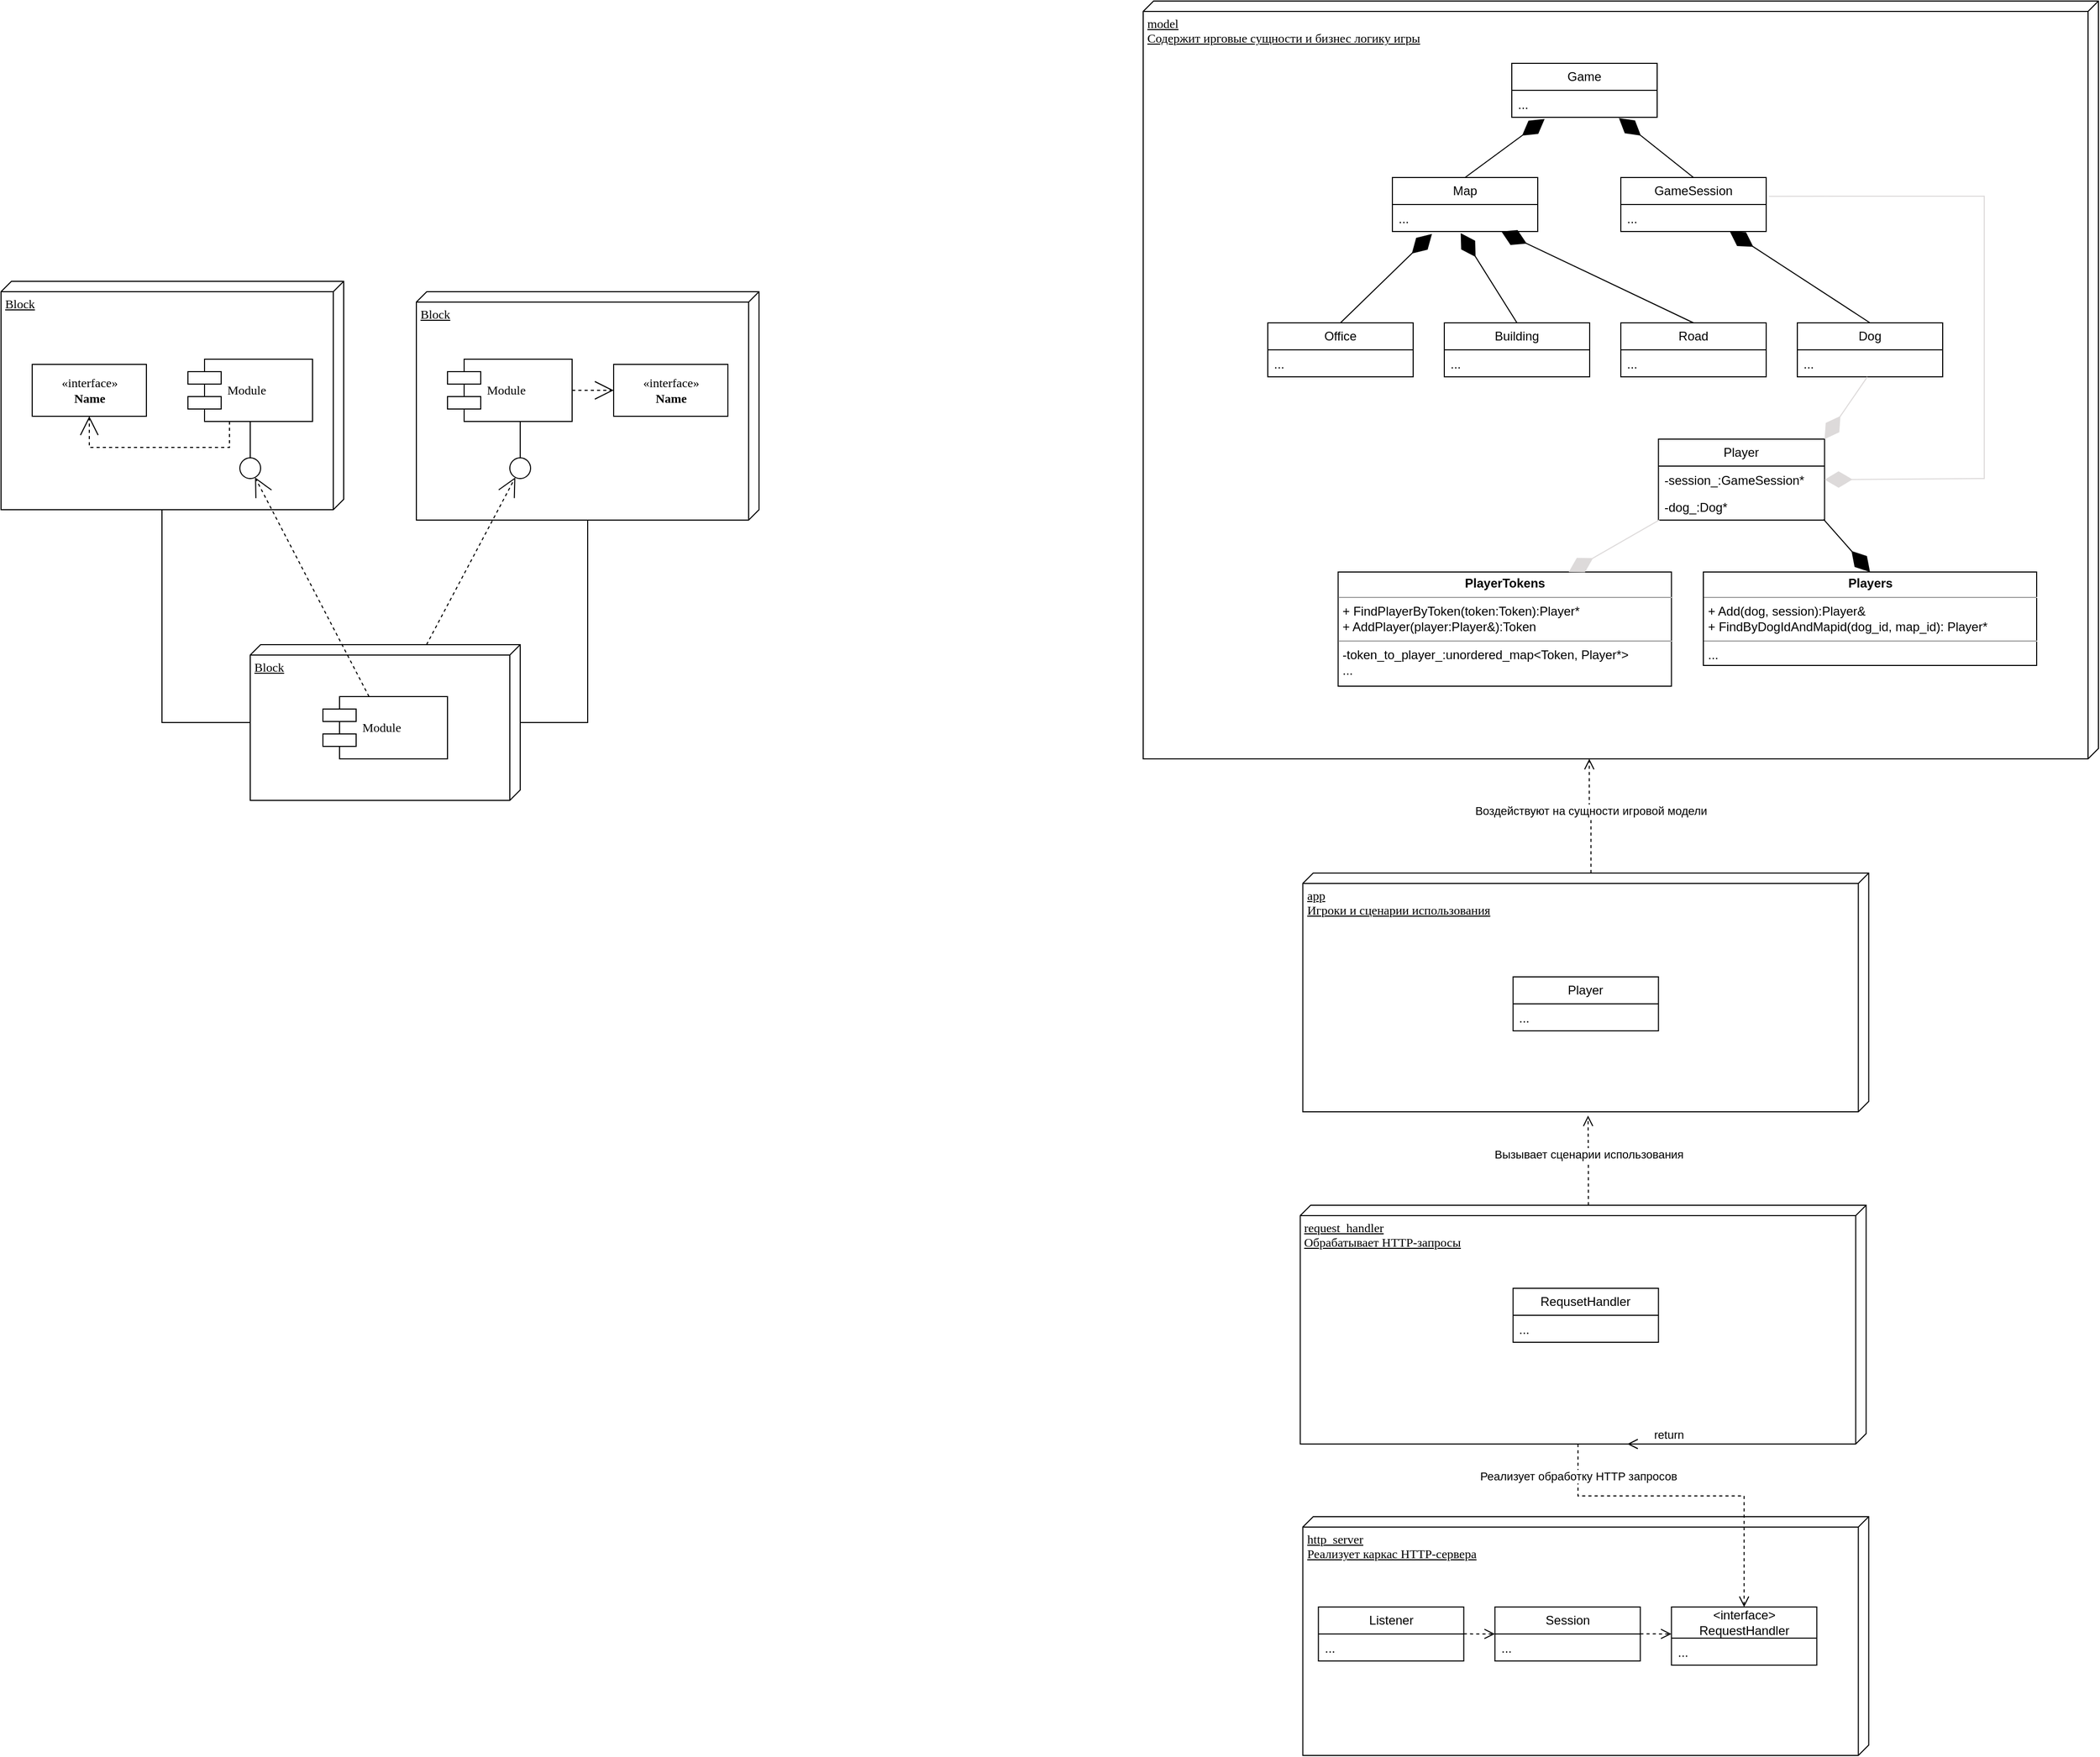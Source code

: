 <mxfile version="21.4.0" type="device">
  <diagram name="Page-1" id="5f0bae14-7c28-e335-631c-24af17079c00">
    <mxGraphModel dx="2926" dy="1272" grid="1" gridSize="10" guides="1" tooltips="1" connect="1" arrows="1" fold="1" page="1" pageScale="1" pageWidth="1100" pageHeight="850" background="none" math="0" shadow="0">
      <root>
        <mxCell id="0" />
        <mxCell id="1" parent="0" />
        <mxCell id="39150e848f15840c-1" value="Block" style="verticalAlign=top;align=left;spacingTop=8;spacingLeft=2;spacingRight=12;shape=cube;size=10;direction=south;fontStyle=4;html=1;rounded=0;shadow=0;comic=0;labelBackgroundColor=none;strokeWidth=1;fontFamily=Verdana;fontSize=12" parent="1" vertex="1">
          <mxGeometry x="-1160" y="340" width="330" height="220" as="geometry" />
        </mxCell>
        <mxCell id="39150e848f15840c-2" value="Block" style="verticalAlign=top;align=left;spacingTop=8;spacingLeft=2;spacingRight=12;shape=cube;size=10;direction=south;fontStyle=4;html=1;rounded=0;shadow=0;comic=0;labelBackgroundColor=none;strokeWidth=1;fontFamily=Verdana;fontSize=12" parent="1" vertex="1">
          <mxGeometry x="-760" y="350" width="330" height="220" as="geometry" />
        </mxCell>
        <mxCell id="39150e848f15840c-3" value="Block" style="verticalAlign=top;align=left;spacingTop=8;spacingLeft=2;spacingRight=12;shape=cube;size=10;direction=south;fontStyle=4;html=1;rounded=0;shadow=0;comic=0;labelBackgroundColor=none;strokeWidth=1;fontFamily=Verdana;fontSize=12" parent="1" vertex="1">
          <mxGeometry x="-920" y="690" width="260" height="150" as="geometry" />
        </mxCell>
        <mxCell id="39150e848f15840c-4" value="&amp;laquo;interface&amp;raquo;&lt;br&gt;&lt;b&gt;Name&lt;/b&gt;" style="html=1;rounded=0;shadow=0;comic=0;labelBackgroundColor=none;strokeWidth=1;fontFamily=Verdana;fontSize=12;align=center;" parent="1" vertex="1">
          <mxGeometry x="-1130" y="420" width="110" height="50" as="geometry" />
        </mxCell>
        <mxCell id="39150e848f15840c-5" value="Module" style="shape=component;align=left;spacingLeft=36;rounded=0;shadow=0;comic=0;labelBackgroundColor=none;strokeWidth=1;fontFamily=Verdana;fontSize=12;html=1;" parent="1" vertex="1">
          <mxGeometry x="-980" y="415" width="120" height="60" as="geometry" />
        </mxCell>
        <mxCell id="39150e848f15840c-6" value="" style="ellipse;whiteSpace=wrap;html=1;rounded=0;shadow=0;comic=0;labelBackgroundColor=none;strokeWidth=1;fontFamily=Verdana;fontSize=12;align=center;" parent="1" vertex="1">
          <mxGeometry x="-930" y="510" width="20" height="20" as="geometry" />
        </mxCell>
        <mxCell id="39150e848f15840c-7" value="Module" style="shape=component;align=left;spacingLeft=36;rounded=0;shadow=0;comic=0;labelBackgroundColor=none;strokeWidth=1;fontFamily=Verdana;fontSize=12;html=1;" parent="1" vertex="1">
          <mxGeometry x="-730" y="415" width="120" height="60" as="geometry" />
        </mxCell>
        <mxCell id="39150e848f15840c-8" value="&amp;laquo;interface&amp;raquo;&lt;br&gt;&lt;b&gt;Name&lt;/b&gt;" style="html=1;rounded=0;shadow=0;comic=0;labelBackgroundColor=none;strokeWidth=1;fontFamily=Verdana;fontSize=12;align=center;" parent="1" vertex="1">
          <mxGeometry x="-570" y="420" width="110" height="50" as="geometry" />
        </mxCell>
        <mxCell id="39150e848f15840c-9" value="" style="ellipse;whiteSpace=wrap;html=1;rounded=0;shadow=0;comic=0;labelBackgroundColor=none;strokeWidth=1;fontFamily=Verdana;fontSize=12;align=center;" parent="1" vertex="1">
          <mxGeometry x="-670" y="510" width="20" height="20" as="geometry" />
        </mxCell>
        <mxCell id="39150e848f15840c-10" value="Module" style="shape=component;align=left;spacingLeft=36;rounded=0;shadow=0;comic=0;labelBackgroundColor=none;strokeWidth=1;fontFamily=Verdana;fontSize=12;html=1;" parent="1" vertex="1">
          <mxGeometry x="-850" y="740" width="120" height="60" as="geometry" />
        </mxCell>
        <mxCell id="39150e848f15840c-11" style="edgeStyle=none;rounded=0;html=1;dashed=1;labelBackgroundColor=none;startArrow=none;startFill=0;startSize=8;endArrow=open;endFill=0;endSize=16;fontFamily=Verdana;fontSize=12;" parent="1" source="39150e848f15840c-10" target="39150e848f15840c-6" edge="1">
          <mxGeometry relative="1" as="geometry" />
        </mxCell>
        <mxCell id="39150e848f15840c-12" style="edgeStyle=none;rounded=0;html=1;dashed=1;labelBackgroundColor=none;startArrow=none;startFill=0;startSize=8;endArrow=open;endFill=0;endSize=16;fontFamily=Verdana;fontSize=12;" parent="1" source="39150e848f15840c-3" target="39150e848f15840c-9" edge="1">
          <mxGeometry relative="1" as="geometry" />
        </mxCell>
        <mxCell id="39150e848f15840c-13" style="edgeStyle=elbowEdgeStyle;rounded=0;html=1;labelBackgroundColor=none;startArrow=none;startFill=0;startSize=8;endArrow=none;endFill=0;endSize=16;fontFamily=Verdana;fontSize=12;" parent="1" source="39150e848f15840c-9" target="39150e848f15840c-7" edge="1">
          <mxGeometry relative="1" as="geometry" />
        </mxCell>
        <mxCell id="39150e848f15840c-14" style="edgeStyle=elbowEdgeStyle;rounded=0;html=1;labelBackgroundColor=none;startArrow=none;startFill=0;startSize=8;endArrow=none;endFill=0;endSize=16;fontFamily=Verdana;fontSize=12;" parent="1" source="39150e848f15840c-6" target="39150e848f15840c-5" edge="1">
          <mxGeometry relative="1" as="geometry" />
        </mxCell>
        <mxCell id="39150e848f15840c-15" style="edgeStyle=orthogonalEdgeStyle;rounded=0;html=1;labelBackgroundColor=none;startArrow=none;startFill=0;startSize=8;endArrow=open;endFill=0;endSize=16;fontFamily=Verdana;fontSize=12;dashed=1;" parent="1" source="39150e848f15840c-5" target="39150e848f15840c-4" edge="1">
          <mxGeometry relative="1" as="geometry">
            <Array as="points">
              <mxPoint x="-940" y="500" />
              <mxPoint x="-1075" y="500" />
            </Array>
          </mxGeometry>
        </mxCell>
        <mxCell id="39150e848f15840c-16" style="edgeStyle=orthogonalEdgeStyle;rounded=0;html=1;dashed=1;labelBackgroundColor=none;startArrow=none;startFill=0;startSize=8;endArrow=open;endFill=0;endSize=16;fontFamily=Verdana;fontSize=12;" parent="1" source="39150e848f15840c-7" target="39150e848f15840c-8" edge="1">
          <mxGeometry relative="1" as="geometry" />
        </mxCell>
        <mxCell id="39150e848f15840c-17" style="edgeStyle=orthogonalEdgeStyle;rounded=0;html=1;labelBackgroundColor=none;startArrow=none;startFill=0;startSize=8;endArrow=none;endFill=0;endSize=16;fontFamily=Verdana;fontSize=12;" parent="1" source="39150e848f15840c-3" target="39150e848f15840c-2" edge="1">
          <mxGeometry relative="1" as="geometry">
            <Array as="points">
              <mxPoint x="-595" y="765" />
            </Array>
          </mxGeometry>
        </mxCell>
        <mxCell id="39150e848f15840c-18" style="edgeStyle=orthogonalEdgeStyle;rounded=0;html=1;labelBackgroundColor=none;startArrow=none;startFill=0;startSize=8;endArrow=none;endFill=0;endSize=16;fontFamily=Verdana;fontSize=12;" parent="1" source="39150e848f15840c-3" target="39150e848f15840c-1" edge="1">
          <mxGeometry relative="1" as="geometry">
            <Array as="points">
              <mxPoint x="-1005" y="765" />
            </Array>
          </mxGeometry>
        </mxCell>
        <mxCell id="SQ1B-HtEB6s-HyAY4ZvZ-1" value="model&lt;br&gt;Содержит ирговые сущности и бизнес логику игры" style="verticalAlign=top;align=left;spacingTop=8;spacingLeft=2;spacingRight=12;shape=cube;size=10;direction=south;fontStyle=4;html=1;rounded=0;shadow=0;comic=0;labelBackgroundColor=none;strokeWidth=1;fontFamily=Verdana;fontSize=12" parent="1" vertex="1">
          <mxGeometry x="-60" y="70" width="920" height="730" as="geometry" />
        </mxCell>
        <mxCell id="SQ1B-HtEB6s-HyAY4ZvZ-18" value="Game" style="swimlane;fontStyle=0;childLayout=stackLayout;horizontal=1;startSize=26;fillColor=none;horizontalStack=0;resizeParent=1;resizeParentMax=0;resizeLast=0;collapsible=1;marginBottom=0;whiteSpace=wrap;html=1;" parent="1" vertex="1">
          <mxGeometry x="295" y="130" width="140" height="52" as="geometry">
            <mxRectangle x="295" y="130" width="70" height="30" as="alternateBounds" />
          </mxGeometry>
        </mxCell>
        <mxCell id="SQ1B-HtEB6s-HyAY4ZvZ-19" value="..." style="text;strokeColor=none;fillColor=none;align=left;verticalAlign=top;spacingLeft=4;spacingRight=4;overflow=hidden;rotatable=0;points=[[0,0.5],[1,0.5]];portConstraint=eastwest;whiteSpace=wrap;html=1;" parent="SQ1B-HtEB6s-HyAY4ZvZ-18" vertex="1">
          <mxGeometry y="26" width="140" height="26" as="geometry" />
        </mxCell>
        <mxCell id="SQ1B-HtEB6s-HyAY4ZvZ-36" value="Map" style="swimlane;fontStyle=0;childLayout=stackLayout;horizontal=1;startSize=26;fillColor=none;horizontalStack=0;resizeParent=1;resizeParentMax=0;resizeLast=0;collapsible=1;marginBottom=0;whiteSpace=wrap;html=1;" parent="1" vertex="1">
          <mxGeometry x="180" y="240" width="140" height="52" as="geometry">
            <mxRectangle x="295" y="130" width="70" height="30" as="alternateBounds" />
          </mxGeometry>
        </mxCell>
        <mxCell id="SQ1B-HtEB6s-HyAY4ZvZ-37" value="..." style="text;strokeColor=none;fillColor=none;align=left;verticalAlign=top;spacingLeft=4;spacingRight=4;overflow=hidden;rotatable=0;points=[[0,0.5],[1,0.5]];portConstraint=eastwest;whiteSpace=wrap;html=1;" parent="SQ1B-HtEB6s-HyAY4ZvZ-36" vertex="1">
          <mxGeometry y="26" width="140" height="26" as="geometry" />
        </mxCell>
        <mxCell id="SQ1B-HtEB6s-HyAY4ZvZ-39" value="" style="endArrow=diamondThin;endFill=1;endSize=24;html=1;rounded=0;exitX=0.5;exitY=0;exitDx=0;exitDy=0;entryX=0.226;entryY=1.062;entryDx=0;entryDy=0;entryPerimeter=0;" parent="1" source="SQ1B-HtEB6s-HyAY4ZvZ-36" target="SQ1B-HtEB6s-HyAY4ZvZ-19" edge="1">
          <mxGeometry width="160" relative="1" as="geometry">
            <mxPoint x="240" y="220" as="sourcePoint" />
            <mxPoint x="400" y="220" as="targetPoint" />
            <Array as="points" />
          </mxGeometry>
        </mxCell>
        <mxCell id="SQ1B-HtEB6s-HyAY4ZvZ-41" value="GameSession" style="swimlane;fontStyle=0;childLayout=stackLayout;horizontal=1;startSize=26;fillColor=none;horizontalStack=0;resizeParent=1;resizeParentMax=0;resizeLast=0;collapsible=1;marginBottom=0;whiteSpace=wrap;html=1;" parent="1" vertex="1">
          <mxGeometry x="400" y="240" width="140" height="52" as="geometry">
            <mxRectangle x="295" y="130" width="70" height="30" as="alternateBounds" />
          </mxGeometry>
        </mxCell>
        <mxCell id="SQ1B-HtEB6s-HyAY4ZvZ-42" value="..." style="text;strokeColor=none;fillColor=none;align=left;verticalAlign=top;spacingLeft=4;spacingRight=4;overflow=hidden;rotatable=0;points=[[0,0.5],[1,0.5]];portConstraint=eastwest;whiteSpace=wrap;html=1;" parent="SQ1B-HtEB6s-HyAY4ZvZ-41" vertex="1">
          <mxGeometry y="26" width="140" height="26" as="geometry" />
        </mxCell>
        <mxCell id="SQ1B-HtEB6s-HyAY4ZvZ-43" value="" style="endArrow=diamondThin;endFill=1;endSize=24;html=1;rounded=0;exitX=0.5;exitY=0;exitDx=0;exitDy=0;entryX=0.737;entryY=1.031;entryDx=0;entryDy=0;entryPerimeter=0;" parent="1" source="SQ1B-HtEB6s-HyAY4ZvZ-41" target="SQ1B-HtEB6s-HyAY4ZvZ-19" edge="1">
          <mxGeometry width="160" relative="1" as="geometry">
            <mxPoint x="280" y="230" as="sourcePoint" />
            <mxPoint x="440" y="230" as="targetPoint" />
          </mxGeometry>
        </mxCell>
        <mxCell id="SQ1B-HtEB6s-HyAY4ZvZ-45" value="app&lt;br&gt;Игроки и сценарии использования" style="verticalAlign=top;align=left;spacingTop=8;spacingLeft=2;spacingRight=12;shape=cube;size=10;direction=south;fontStyle=4;html=1;rounded=0;shadow=0;comic=0;labelBackgroundColor=none;strokeWidth=1;fontFamily=Verdana;fontSize=12" parent="1" vertex="1">
          <mxGeometry x="93.75" y="910" width="545" height="230" as="geometry" />
        </mxCell>
        <mxCell id="SQ1B-HtEB6s-HyAY4ZvZ-46" value="Player" style="swimlane;fontStyle=0;childLayout=stackLayout;horizontal=1;startSize=26;fillColor=none;horizontalStack=0;resizeParent=1;resizeParentMax=0;resizeLast=0;collapsible=1;marginBottom=0;whiteSpace=wrap;html=1;" parent="1" vertex="1">
          <mxGeometry x="296.25" y="1010" width="140" height="52" as="geometry">
            <mxRectangle x="295" y="130" width="70" height="30" as="alternateBounds" />
          </mxGeometry>
        </mxCell>
        <mxCell id="SQ1B-HtEB6s-HyAY4ZvZ-47" value="..." style="text;strokeColor=none;fillColor=none;align=left;verticalAlign=top;spacingLeft=4;spacingRight=4;overflow=hidden;rotatable=0;points=[[0,0.5],[1,0.5]];portConstraint=eastwest;whiteSpace=wrap;html=1;" parent="SQ1B-HtEB6s-HyAY4ZvZ-46" vertex="1">
          <mxGeometry y="26" width="140" height="26" as="geometry" />
        </mxCell>
        <mxCell id="SQ1B-HtEB6s-HyAY4ZvZ-52" value="request_handler&lt;br&gt;Обрабатывает HTTP-запросы" style="verticalAlign=top;align=left;spacingTop=8;spacingLeft=2;spacingRight=12;shape=cube;size=10;direction=south;fontStyle=4;html=1;rounded=0;shadow=0;comic=0;labelBackgroundColor=none;strokeWidth=1;fontFamily=Verdana;fontSize=12" parent="1" vertex="1">
          <mxGeometry x="91.25" y="1230" width="545" height="230" as="geometry" />
        </mxCell>
        <mxCell id="SQ1B-HtEB6s-HyAY4ZvZ-53" value="RequsetHandler" style="swimlane;fontStyle=0;childLayout=stackLayout;horizontal=1;startSize=26;fillColor=none;horizontalStack=0;resizeParent=1;resizeParentMax=0;resizeLast=0;collapsible=1;marginBottom=0;whiteSpace=wrap;html=1;" parent="1" vertex="1">
          <mxGeometry x="296.25" y="1310" width="140" height="52" as="geometry">
            <mxRectangle x="295" y="130" width="70" height="30" as="alternateBounds" />
          </mxGeometry>
        </mxCell>
        <mxCell id="SQ1B-HtEB6s-HyAY4ZvZ-54" value="..." style="text;strokeColor=none;fillColor=none;align=left;verticalAlign=top;spacingLeft=4;spacingRight=4;overflow=hidden;rotatable=0;points=[[0,0.5],[1,0.5]];portConstraint=eastwest;whiteSpace=wrap;html=1;" parent="SQ1B-HtEB6s-HyAY4ZvZ-53" vertex="1">
          <mxGeometry y="26" width="140" height="26" as="geometry" />
        </mxCell>
        <mxCell id="SQ1B-HtEB6s-HyAY4ZvZ-55" value="http_server&lt;br&gt;Реализует каркас HTTP-сервера" style="verticalAlign=top;align=left;spacingTop=8;spacingLeft=2;spacingRight=12;shape=cube;size=10;direction=south;fontStyle=4;html=1;rounded=0;shadow=0;comic=0;labelBackgroundColor=none;strokeWidth=1;fontFamily=Verdana;fontSize=12" parent="1" vertex="1">
          <mxGeometry x="93.75" y="1530" width="545" height="230" as="geometry" />
        </mxCell>
        <mxCell id="SQ1B-HtEB6s-HyAY4ZvZ-56" value="&amp;lt;interface&amp;gt;&lt;br&gt;RequestHandler" style="swimlane;fontStyle=0;childLayout=stackLayout;horizontal=1;startSize=30;fillColor=none;horizontalStack=0;resizeParent=1;resizeParentMax=0;resizeLast=0;collapsible=1;marginBottom=0;whiteSpace=wrap;html=1;" parent="1" vertex="1">
          <mxGeometry x="448.75" y="1617" width="140" height="56" as="geometry">
            <mxRectangle x="295" y="130" width="70" height="30" as="alternateBounds" />
          </mxGeometry>
        </mxCell>
        <mxCell id="SQ1B-HtEB6s-HyAY4ZvZ-57" value="..." style="text;strokeColor=none;fillColor=none;align=left;verticalAlign=top;spacingLeft=4;spacingRight=4;overflow=hidden;rotatable=0;points=[[0,0.5],[1,0.5]];portConstraint=eastwest;whiteSpace=wrap;html=1;" parent="SQ1B-HtEB6s-HyAY4ZvZ-56" vertex="1">
          <mxGeometry y="30" width="140" height="26" as="geometry" />
        </mxCell>
        <mxCell id="SQ1B-HtEB6s-HyAY4ZvZ-58" value="Session" style="swimlane;fontStyle=0;childLayout=stackLayout;horizontal=1;startSize=26;fillColor=none;horizontalStack=0;resizeParent=1;resizeParentMax=0;resizeLast=0;collapsible=1;marginBottom=0;whiteSpace=wrap;html=1;" parent="1" vertex="1">
          <mxGeometry x="278.75" y="1617" width="140" height="52" as="geometry">
            <mxRectangle x="295" y="130" width="70" height="30" as="alternateBounds" />
          </mxGeometry>
        </mxCell>
        <mxCell id="SQ1B-HtEB6s-HyAY4ZvZ-59" value="..." style="text;strokeColor=none;fillColor=none;align=left;verticalAlign=top;spacingLeft=4;spacingRight=4;overflow=hidden;rotatable=0;points=[[0,0.5],[1,0.5]];portConstraint=eastwest;whiteSpace=wrap;html=1;" parent="SQ1B-HtEB6s-HyAY4ZvZ-58" vertex="1">
          <mxGeometry y="26" width="140" height="26" as="geometry" />
        </mxCell>
        <mxCell id="SQ1B-HtEB6s-HyAY4ZvZ-60" value="Listener" style="swimlane;fontStyle=0;childLayout=stackLayout;horizontal=1;startSize=26;fillColor=none;horizontalStack=0;resizeParent=1;resizeParentMax=0;resizeLast=0;collapsible=1;marginBottom=0;whiteSpace=wrap;html=1;" parent="1" vertex="1">
          <mxGeometry x="108.75" y="1617" width="140" height="52" as="geometry">
            <mxRectangle x="295" y="130" width="70" height="30" as="alternateBounds" />
          </mxGeometry>
        </mxCell>
        <mxCell id="SQ1B-HtEB6s-HyAY4ZvZ-61" value="..." style="text;strokeColor=none;fillColor=none;align=left;verticalAlign=top;spacingLeft=4;spacingRight=4;overflow=hidden;rotatable=0;points=[[0,0.5],[1,0.5]];portConstraint=eastwest;whiteSpace=wrap;html=1;" parent="SQ1B-HtEB6s-HyAY4ZvZ-60" vertex="1">
          <mxGeometry y="26" width="140" height="26" as="geometry" />
        </mxCell>
        <mxCell id="SQ1B-HtEB6s-HyAY4ZvZ-62" value="Реализует обработку HTTP запросов" style="html=1;verticalAlign=bottom;endArrow=open;dashed=1;endSize=8;edgeStyle=elbowEdgeStyle;elbow=vertical;curved=0;rounded=0;exitX=0;exitY=0;exitDx=230;exitDy=277.5;exitPerimeter=0;" parent="1" source="SQ1B-HtEB6s-HyAY4ZvZ-52" target="SQ1B-HtEB6s-HyAY4ZvZ-56" edge="1">
          <mxGeometry x="-0.748" relative="1" as="geometry">
            <mxPoint x="398.75" y="1490" as="sourcePoint" />
            <mxPoint x="318.75" y="1490" as="targetPoint" />
            <Array as="points">
              <mxPoint x="438.75" y="1510" />
            </Array>
            <mxPoint as="offset" />
          </mxGeometry>
        </mxCell>
        <mxCell id="SQ1B-HtEB6s-HyAY4ZvZ-63" value="" style="html=1;verticalAlign=bottom;endArrow=open;dashed=1;endSize=8;edgeStyle=elbowEdgeStyle;elbow=vertical;curved=0;rounded=0;entryX=0;entryY=0.5;entryDx=0;entryDy=0;" parent="1" target="SQ1B-HtEB6s-HyAY4ZvZ-58" edge="1">
          <mxGeometry x="-0.6" y="30" relative="1" as="geometry">
            <mxPoint x="248.75" y="1642.91" as="sourcePoint" />
            <mxPoint x="268.75" y="1642.91" as="targetPoint" />
            <mxPoint as="offset" />
          </mxGeometry>
        </mxCell>
        <mxCell id="SQ1B-HtEB6s-HyAY4ZvZ-65" value="" style="html=1;verticalAlign=bottom;endArrow=open;dashed=1;endSize=8;edgeStyle=elbowEdgeStyle;elbow=vertical;curved=0;rounded=0;entryX=0;entryY=0.5;entryDx=0;entryDy=0;" parent="1" edge="1">
          <mxGeometry x="-0.6" y="30" relative="1" as="geometry">
            <mxPoint x="418.75" y="1642.87" as="sourcePoint" />
            <mxPoint x="448.75" y="1642.96" as="targetPoint" />
            <mxPoint as="offset" />
          </mxGeometry>
        </mxCell>
        <mxCell id="SQ1B-HtEB6s-HyAY4ZvZ-66" value="Office" style="swimlane;fontStyle=0;childLayout=stackLayout;horizontal=1;startSize=26;fillColor=none;horizontalStack=0;resizeParent=1;resizeParentMax=0;resizeLast=0;collapsible=1;marginBottom=0;whiteSpace=wrap;html=1;" parent="1" vertex="1">
          <mxGeometry x="60" y="380" width="140" height="52" as="geometry">
            <mxRectangle x="295" y="130" width="70" height="30" as="alternateBounds" />
          </mxGeometry>
        </mxCell>
        <mxCell id="SQ1B-HtEB6s-HyAY4ZvZ-67" value="..." style="text;strokeColor=none;fillColor=none;align=left;verticalAlign=top;spacingLeft=4;spacingRight=4;overflow=hidden;rotatable=0;points=[[0,0.5],[1,0.5]];portConstraint=eastwest;whiteSpace=wrap;html=1;" parent="SQ1B-HtEB6s-HyAY4ZvZ-66" vertex="1">
          <mxGeometry y="26" width="140" height="26" as="geometry" />
        </mxCell>
        <mxCell id="SQ1B-HtEB6s-HyAY4ZvZ-68" value="Building" style="swimlane;fontStyle=0;childLayout=stackLayout;horizontal=1;startSize=26;fillColor=none;horizontalStack=0;resizeParent=1;resizeParentMax=0;resizeLast=0;collapsible=1;marginBottom=0;whiteSpace=wrap;html=1;" parent="1" vertex="1">
          <mxGeometry x="230" y="380" width="140" height="52" as="geometry">
            <mxRectangle x="295" y="130" width="70" height="30" as="alternateBounds" />
          </mxGeometry>
        </mxCell>
        <mxCell id="SQ1B-HtEB6s-HyAY4ZvZ-69" value="..." style="text;strokeColor=none;fillColor=none;align=left;verticalAlign=top;spacingLeft=4;spacingRight=4;overflow=hidden;rotatable=0;points=[[0,0.5],[1,0.5]];portConstraint=eastwest;whiteSpace=wrap;html=1;" parent="SQ1B-HtEB6s-HyAY4ZvZ-68" vertex="1">
          <mxGeometry y="26" width="140" height="26" as="geometry" />
        </mxCell>
        <mxCell id="SQ1B-HtEB6s-HyAY4ZvZ-70" value="Road" style="swimlane;fontStyle=0;childLayout=stackLayout;horizontal=1;startSize=26;fillColor=none;horizontalStack=0;resizeParent=1;resizeParentMax=0;resizeLast=0;collapsible=1;marginBottom=0;whiteSpace=wrap;html=1;" parent="1" vertex="1">
          <mxGeometry x="400" y="380" width="140" height="52" as="geometry">
            <mxRectangle x="295" y="130" width="70" height="30" as="alternateBounds" />
          </mxGeometry>
        </mxCell>
        <mxCell id="SQ1B-HtEB6s-HyAY4ZvZ-71" value="..." style="text;strokeColor=none;fillColor=none;align=left;verticalAlign=top;spacingLeft=4;spacingRight=4;overflow=hidden;rotatable=0;points=[[0,0.5],[1,0.5]];portConstraint=eastwest;whiteSpace=wrap;html=1;" parent="SQ1B-HtEB6s-HyAY4ZvZ-70" vertex="1">
          <mxGeometry y="26" width="140" height="26" as="geometry" />
        </mxCell>
        <mxCell id="SQ1B-HtEB6s-HyAY4ZvZ-72" value="" style="endArrow=diamondThin;endFill=1;endSize=24;html=1;rounded=0;exitX=0.5;exitY=0;exitDx=0;exitDy=0;entryX=0.272;entryY=1.092;entryDx=0;entryDy=0;entryPerimeter=0;" parent="1" source="SQ1B-HtEB6s-HyAY4ZvZ-66" target="SQ1B-HtEB6s-HyAY4ZvZ-37" edge="1">
          <mxGeometry width="160" relative="1" as="geometry">
            <mxPoint x="123" y="380" as="sourcePoint" />
            <mxPoint x="200" y="324" as="targetPoint" />
            <Array as="points" />
          </mxGeometry>
        </mxCell>
        <mxCell id="SQ1B-HtEB6s-HyAY4ZvZ-73" value="" style="endArrow=diamondThin;endFill=1;endSize=24;html=1;rounded=0;exitX=0.5;exitY=0;exitDx=0;exitDy=0;entryX=0.47;entryY=1.062;entryDx=0;entryDy=0;entryPerimeter=0;" parent="1" source="SQ1B-HtEB6s-HyAY4ZvZ-68" target="SQ1B-HtEB6s-HyAY4ZvZ-37" edge="1">
          <mxGeometry width="160" relative="1" as="geometry">
            <mxPoint x="270" y="366" as="sourcePoint" />
            <mxPoint x="347" y="310" as="targetPoint" />
            <Array as="points" />
          </mxGeometry>
        </mxCell>
        <mxCell id="SQ1B-HtEB6s-HyAY4ZvZ-74" value="" style="endArrow=diamondThin;endFill=1;endSize=24;html=1;rounded=0;exitX=0.5;exitY=0;exitDx=0;exitDy=0;entryX=0.75;entryY=1;entryDx=0;entryDy=0;" parent="1" source="SQ1B-HtEB6s-HyAY4ZvZ-70" target="SQ1B-HtEB6s-HyAY4ZvZ-36" edge="1">
          <mxGeometry width="160" relative="1" as="geometry">
            <mxPoint x="320" y="366" as="sourcePoint" />
            <mxPoint x="397" y="310" as="targetPoint" />
            <Array as="points" />
          </mxGeometry>
        </mxCell>
        <mxCell id="SQ1B-HtEB6s-HyAY4ZvZ-75" value="Dog" style="swimlane;fontStyle=0;childLayout=stackLayout;horizontal=1;startSize=26;fillColor=none;horizontalStack=0;resizeParent=1;resizeParentMax=0;resizeLast=0;collapsible=1;marginBottom=0;whiteSpace=wrap;html=1;" parent="1" vertex="1">
          <mxGeometry x="570" y="380" width="140" height="52" as="geometry">
            <mxRectangle x="295" y="130" width="70" height="30" as="alternateBounds" />
          </mxGeometry>
        </mxCell>
        <mxCell id="SQ1B-HtEB6s-HyAY4ZvZ-76" value="..." style="text;strokeColor=none;fillColor=none;align=left;verticalAlign=top;spacingLeft=4;spacingRight=4;overflow=hidden;rotatable=0;points=[[0,0.5],[1,0.5]];portConstraint=eastwest;whiteSpace=wrap;html=1;" parent="SQ1B-HtEB6s-HyAY4ZvZ-75" vertex="1">
          <mxGeometry y="26" width="140" height="26" as="geometry" />
        </mxCell>
        <mxCell id="SQ1B-HtEB6s-HyAY4ZvZ-78" value="" style="endArrow=diamondThin;endFill=1;endSize=24;html=1;rounded=0;exitX=0.5;exitY=0;exitDx=0;exitDy=0;entryX=0.75;entryY=1;entryDx=0;entryDy=0;" parent="1" source="SQ1B-HtEB6s-HyAY4ZvZ-75" target="SQ1B-HtEB6s-HyAY4ZvZ-41" edge="1">
          <mxGeometry width="160" relative="1" as="geometry">
            <mxPoint x="565.5" y="356" as="sourcePoint" />
            <mxPoint x="470" y="300" as="targetPoint" />
            <Array as="points" />
          </mxGeometry>
        </mxCell>
        <mxCell id="SQ1B-HtEB6s-HyAY4ZvZ-79" value="return" style="html=1;verticalAlign=bottom;endArrow=open;dashed=1;endSize=8;edgeStyle=elbowEdgeStyle;elbow=vertical;curved=0;rounded=0;" parent="1" edge="1">
          <mxGeometry relative="1" as="geometry">
            <mxPoint x="486.25" y="1460" as="sourcePoint" />
            <mxPoint x="406.25" y="1460" as="targetPoint" />
          </mxGeometry>
        </mxCell>
        <mxCell id="SQ1B-HtEB6s-HyAY4ZvZ-80" value="Вызывает сценарии использования" style="html=1;verticalAlign=bottom;endArrow=open;dashed=1;endSize=8;edgeStyle=elbowEdgeStyle;elbow=vertical;curved=0;rounded=0;exitX=0;exitY=0;exitDx=0;exitDy=267.5;exitPerimeter=0;entryX=1.016;entryY=0.496;entryDx=0;entryDy=0;entryPerimeter=0;" parent="1" source="SQ1B-HtEB6s-HyAY4ZvZ-52" target="SQ1B-HtEB6s-HyAY4ZvZ-45" edge="1">
          <mxGeometry x="-0.077" relative="1" as="geometry">
            <mxPoint x="386.25" y="1180" as="sourcePoint" />
            <mxPoint x="306.25" y="1180" as="targetPoint" />
            <mxPoint as="offset" />
          </mxGeometry>
        </mxCell>
        <mxCell id="SQ1B-HtEB6s-HyAY4ZvZ-81" value="Воздействуют на сущности игровой модели" style="html=1;verticalAlign=bottom;endArrow=open;dashed=1;endSize=8;edgeStyle=elbowEdgeStyle;elbow=vertical;curved=0;rounded=0;exitX=0;exitY=0;exitDx=0;exitDy=267.5;exitPerimeter=0;entryX=1;entryY=0.533;entryDx=0;entryDy=0;entryPerimeter=0;" parent="1" target="SQ1B-HtEB6s-HyAY4ZvZ-1" edge="1" source="SQ1B-HtEB6s-HyAY4ZvZ-45">
          <mxGeometry x="-0.077" relative="1" as="geometry">
            <mxPoint x="371" y="640" as="sourcePoint" />
            <mxPoint x="370" y="554" as="targetPoint" />
            <mxPoint as="offset" />
          </mxGeometry>
        </mxCell>
        <mxCell id="p5ljAXQT2WjLsaFtoLgG-1" value="Player" style="swimlane;fontStyle=0;childLayout=stackLayout;horizontal=1;startSize=26;fillColor=none;horizontalStack=0;resizeParent=1;resizeParentMax=0;resizeLast=0;collapsible=1;marginBottom=0;whiteSpace=wrap;html=1;" vertex="1" parent="1">
          <mxGeometry x="436.25" y="492" width="160" height="78" as="geometry">
            <mxRectangle x="295" y="130" width="70" height="30" as="alternateBounds" />
          </mxGeometry>
        </mxCell>
        <mxCell id="p5ljAXQT2WjLsaFtoLgG-3" value="-session_:GameSession*" style="text;strokeColor=none;fillColor=none;align=left;verticalAlign=top;spacingLeft=4;spacingRight=4;overflow=hidden;rotatable=0;points=[[0,0.5],[1,0.5]];portConstraint=eastwest;whiteSpace=wrap;html=1;" vertex="1" parent="p5ljAXQT2WjLsaFtoLgG-1">
          <mxGeometry y="26" width="160" height="26" as="geometry" />
        </mxCell>
        <mxCell id="p5ljAXQT2WjLsaFtoLgG-2" value="-dog_:Dog*" style="text;strokeColor=none;fillColor=none;align=left;verticalAlign=top;spacingLeft=4;spacingRight=4;overflow=hidden;rotatable=0;points=[[0,0.5],[1,0.5]];portConstraint=eastwest;whiteSpace=wrap;html=1;" vertex="1" parent="p5ljAXQT2WjLsaFtoLgG-1">
          <mxGeometry y="52" width="160" height="26" as="geometry" />
        </mxCell>
        <mxCell id="p5ljAXQT2WjLsaFtoLgG-4" value="" style="endArrow=diamondThin;endFill=1;endSize=24;html=1;rounded=0;exitX=0.481;exitY=1.007;exitDx=0;exitDy=0;entryX=1;entryY=0;entryDx=0;entryDy=0;exitPerimeter=0;strokeColor=#dddada;" edge="1" parent="1" source="SQ1B-HtEB6s-HyAY4ZvZ-76" target="p5ljAXQT2WjLsaFtoLgG-1">
          <mxGeometry width="160" relative="1" as="geometry">
            <mxPoint x="650" y="668" as="sourcePoint" />
            <mxPoint x="515" y="580" as="targetPoint" />
            <Array as="points" />
          </mxGeometry>
        </mxCell>
        <mxCell id="p5ljAXQT2WjLsaFtoLgG-5" value="" style="endArrow=diamondThin;endFill=1;endSize=24;html=1;rounded=0;exitX=1.019;exitY=0.348;exitDx=0;exitDy=0;entryX=1;entryY=0.5;entryDx=0;entryDy=0;exitPerimeter=0;strokeColor=#DDDADA;" edge="1" parent="1" source="SQ1B-HtEB6s-HyAY4ZvZ-41" target="p5ljAXQT2WjLsaFtoLgG-3">
          <mxGeometry width="160" relative="1" as="geometry">
            <mxPoint x="647" y="250" as="sourcePoint" />
            <mxPoint x="606" y="310" as="targetPoint" />
            <Array as="points">
              <mxPoint x="750" y="258" />
              <mxPoint x="750" y="530" />
            </Array>
          </mxGeometry>
        </mxCell>
        <mxCell id="p5ljAXQT2WjLsaFtoLgG-13" value="&lt;p style=&quot;margin:0px;margin-top:4px;text-align:center;&quot;&gt;&lt;b&gt;PlayerTokens&lt;/b&gt;&lt;/p&gt;&lt;hr size=&quot;1&quot;&gt;&lt;p style=&quot;margin:0px;margin-left:4px;&quot;&gt;+ FindPlayerByToken(token:Token):Player*&lt;/p&gt;&lt;p style=&quot;margin:0px;margin-left:4px;&quot;&gt;+ AddPlayer(player:Player&amp;amp;):Token&lt;/p&gt;&lt;hr size=&quot;1&quot;&gt;&lt;p style=&quot;margin:0px;margin-left:4px;&quot;&gt;-token_to_player_:unordered_map&amp;lt;Token, Player*&amp;gt;&lt;/p&gt;&lt;p style=&quot;margin:0px;margin-left:4px;&quot;&gt;...&lt;/p&gt;" style="verticalAlign=top;align=left;overflow=fill;fontSize=12;fontFamily=Helvetica;html=1;whiteSpace=wrap;" vertex="1" parent="1">
          <mxGeometry x="127.75" y="620" width="321" height="110" as="geometry" />
        </mxCell>
        <mxCell id="p5ljAXQT2WjLsaFtoLgG-14" value="&lt;p style=&quot;margin:0px;margin-top:4px;text-align:center;&quot;&gt;&lt;b&gt;Players&lt;/b&gt;&lt;/p&gt;&lt;hr size=&quot;1&quot;&gt;&lt;p style=&quot;margin:0px;margin-left:4px;&quot;&gt;+ Add(dog, session):Player&amp;amp;&lt;/p&gt;&lt;p style=&quot;margin:0px;margin-left:4px;&quot;&gt;+ FindByDogIdAndMapid(dog_id, map_id): Player*&lt;/p&gt;&lt;hr size=&quot;1&quot;&gt;&lt;p style=&quot;margin:0px;margin-left:4px;&quot;&gt;&lt;span style=&quot;background-color: initial;&quot;&gt;...&lt;/span&gt;&lt;br&gt;&lt;/p&gt;" style="verticalAlign=top;align=left;overflow=fill;fontSize=12;fontFamily=Helvetica;html=1;whiteSpace=wrap;" vertex="1" parent="1">
          <mxGeometry x="479.5" y="620" width="321" height="90" as="geometry" />
        </mxCell>
        <mxCell id="p5ljAXQT2WjLsaFtoLgG-15" value="" style="endArrow=diamondThin;endFill=1;endSize=24;html=1;rounded=0;exitX=0.005;exitY=0.997;exitDx=0;exitDy=0;entryX=0.692;entryY=0;entryDx=0;entryDy=0;exitPerimeter=0;entryPerimeter=0;strokeColor=#DDDADA;" edge="1" parent="1" source="p5ljAXQT2WjLsaFtoLgG-2" target="p5ljAXQT2WjLsaFtoLgG-13">
          <mxGeometry width="160" relative="1" as="geometry">
            <mxPoint x="370" y="550" as="sourcePoint" />
            <mxPoint x="329" y="610" as="targetPoint" />
            <Array as="points" />
          </mxGeometry>
        </mxCell>
        <mxCell id="p5ljAXQT2WjLsaFtoLgG-16" value="" style="endArrow=diamondThin;endFill=1;endSize=24;html=1;rounded=0;exitX=0.994;exitY=0.973;exitDx=0;exitDy=0;entryX=0.5;entryY=0;entryDx=0;entryDy=0;exitPerimeter=0;" edge="1" parent="1" source="p5ljAXQT2WjLsaFtoLgG-2" target="p5ljAXQT2WjLsaFtoLgG-14">
          <mxGeometry width="160" relative="1" as="geometry">
            <mxPoint x="660.5" y="550" as="sourcePoint" />
            <mxPoint x="619.5" y="610" as="targetPoint" />
            <Array as="points" />
          </mxGeometry>
        </mxCell>
      </root>
    </mxGraphModel>
  </diagram>
</mxfile>
